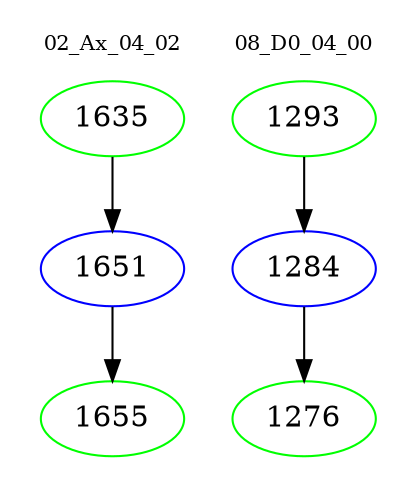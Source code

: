 digraph{
subgraph cluster_0 {
color = white
label = "02_Ax_04_02";
fontsize=10;
T0_1635 [label="1635", color="green"]
T0_1635 -> T0_1651 [color="black"]
T0_1651 [label="1651", color="blue"]
T0_1651 -> T0_1655 [color="black"]
T0_1655 [label="1655", color="green"]
}
subgraph cluster_1 {
color = white
label = "08_D0_04_00";
fontsize=10;
T1_1293 [label="1293", color="green"]
T1_1293 -> T1_1284 [color="black"]
T1_1284 [label="1284", color="blue"]
T1_1284 -> T1_1276 [color="black"]
T1_1276 [label="1276", color="green"]
}
}
